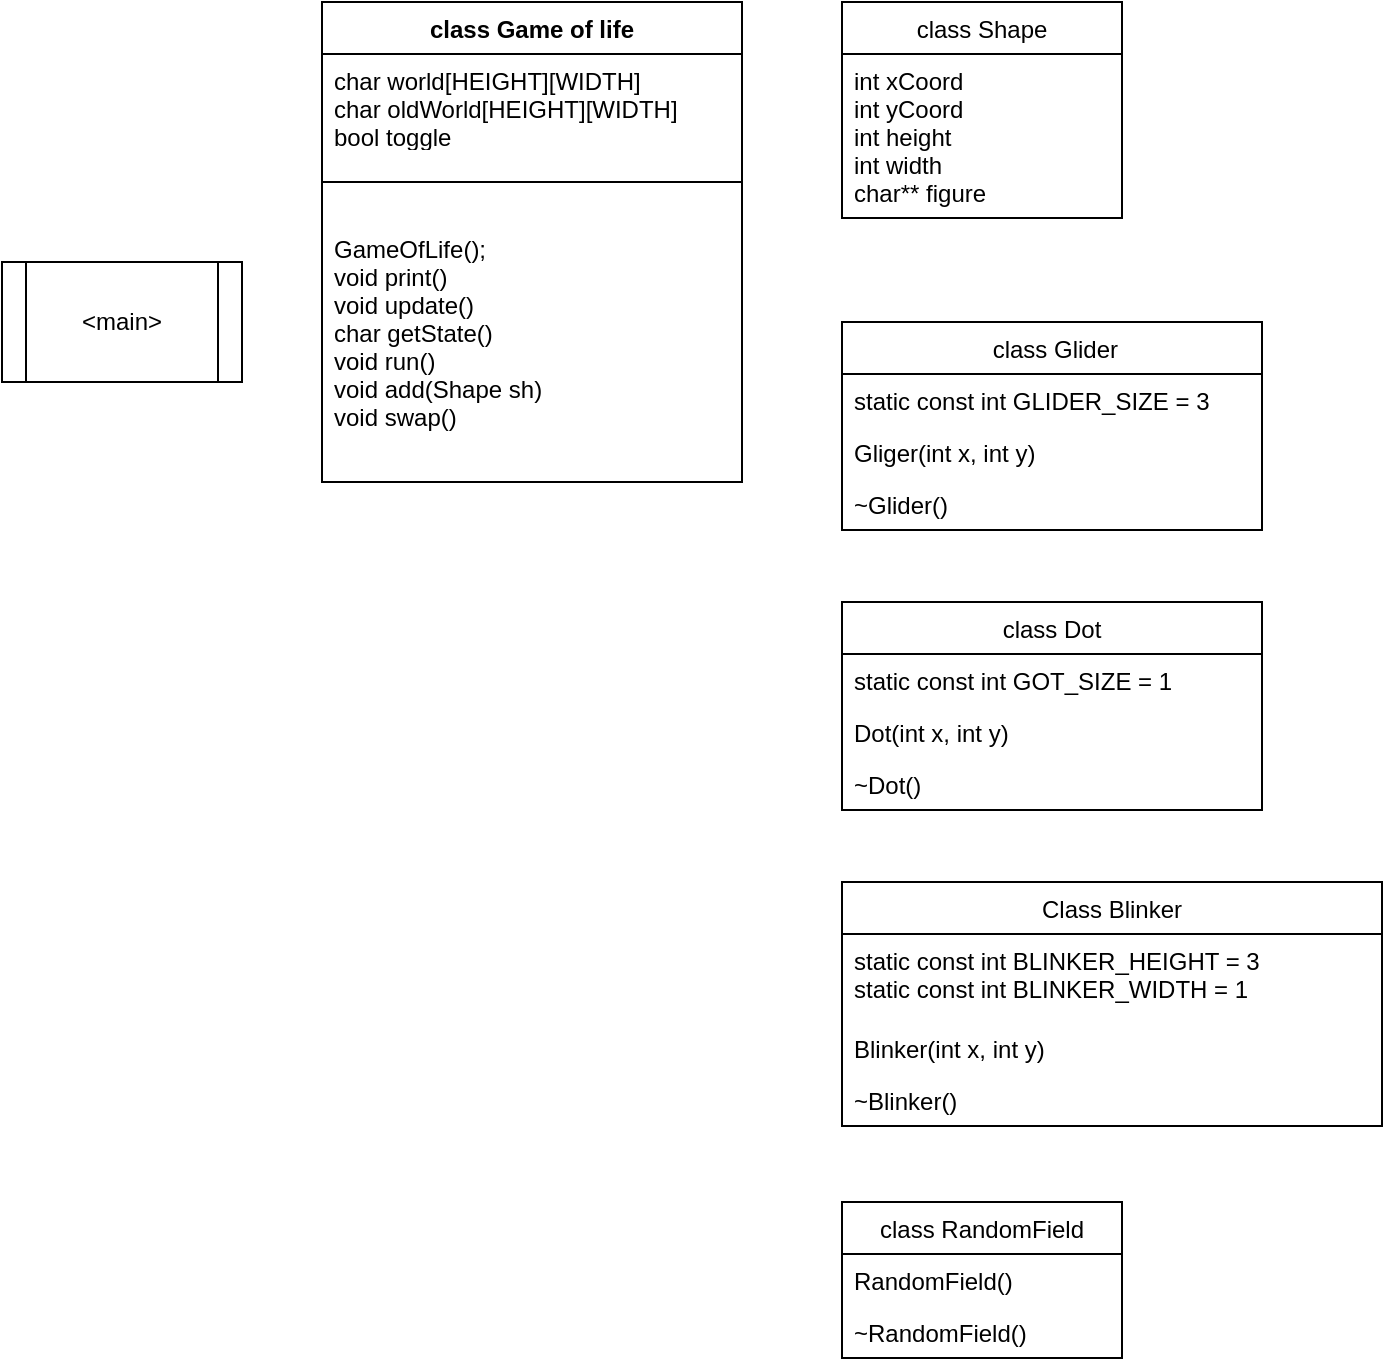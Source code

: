 <mxfile version="16.6.3" type="github">
  <diagram id="rGP_3KqAhRyuvUC-G5vL" name="Page-1">
    <mxGraphModel dx="1185" dy="614" grid="1" gridSize="10" guides="1" tooltips="1" connect="1" arrows="1" fold="1" page="1" pageScale="1" pageWidth="827" pageHeight="1169" math="0" shadow="0">
      <root>
        <mxCell id="0" />
        <mxCell id="1" parent="0" />
        <mxCell id="mzV-4TzSd7CJ0i-5Wjiv-8" value="&amp;lt;main&amp;gt;" style="shape=process;whiteSpace=wrap;html=1;backgroundOutline=1;" parent="1" vertex="1">
          <mxGeometry x="180" y="260" width="120" height="60" as="geometry" />
        </mxCell>
        <mxCell id="mzV-4TzSd7CJ0i-5Wjiv-9" value="class Game of life" style="swimlane;fontStyle=1;align=center;verticalAlign=top;childLayout=stackLayout;horizontal=1;startSize=26;horizontalStack=0;resizeParent=1;resizeParentMax=0;resizeLast=0;collapsible=1;marginBottom=0;" parent="1" vertex="1">
          <mxGeometry x="340" y="130" width="210" height="240" as="geometry">
            <mxRectangle x="360" y="100" width="100" height="26" as="alternateBounds" />
          </mxGeometry>
        </mxCell>
        <mxCell id="mzV-4TzSd7CJ0i-5Wjiv-10" value="char world[HEIGHT][WIDTH]&#xa;char oldWorld[HEIGHT][WIDTH]&#xa;bool toggle" style="text;strokeColor=none;fillColor=none;align=left;verticalAlign=top;spacingLeft=4;spacingRight=4;overflow=hidden;rotatable=0;points=[[0,0.5],[1,0.5]];portConstraint=eastwest;" parent="mzV-4TzSd7CJ0i-5Wjiv-9" vertex="1">
          <mxGeometry y="26" width="210" height="44" as="geometry" />
        </mxCell>
        <mxCell id="mzV-4TzSd7CJ0i-5Wjiv-11" value="" style="line;strokeWidth=1;fillColor=none;align=left;verticalAlign=middle;spacingTop=-1;spacingLeft=3;spacingRight=3;rotatable=0;labelPosition=right;points=[];portConstraint=eastwest;" parent="mzV-4TzSd7CJ0i-5Wjiv-9" vertex="1">
          <mxGeometry y="70" width="210" height="40" as="geometry" />
        </mxCell>
        <mxCell id="mzV-4TzSd7CJ0i-5Wjiv-12" value="GameOfLife();&#xa;void print()&#xa;void update()&#xa;char getState()&#xa;void run()&#xa;void add(Shape sh)&#xa;void swap()" style="text;strokeColor=none;fillColor=none;align=left;verticalAlign=top;spacingLeft=4;spacingRight=4;overflow=hidden;rotatable=0;points=[[0,0.5],[1,0.5]];portConstraint=eastwest;" parent="mzV-4TzSd7CJ0i-5Wjiv-9" vertex="1">
          <mxGeometry y="110" width="210" height="130" as="geometry" />
        </mxCell>
        <mxCell id="mzV-4TzSd7CJ0i-5Wjiv-13" value="class Shape" style="swimlane;fontStyle=0;childLayout=stackLayout;horizontal=1;startSize=26;fillColor=none;horizontalStack=0;resizeParent=1;resizeParentMax=0;resizeLast=0;collapsible=1;marginBottom=0;" parent="1" vertex="1">
          <mxGeometry x="600" y="130" width="140" height="108" as="geometry" />
        </mxCell>
        <mxCell id="mzV-4TzSd7CJ0i-5Wjiv-14" value="int xCoord&#xa;int yCoord&#xa;int height&#xa;int width&#xa;char** figure" style="text;strokeColor=none;fillColor=none;align=left;verticalAlign=top;spacingLeft=4;spacingRight=4;overflow=hidden;rotatable=0;points=[[0,0.5],[1,0.5]];portConstraint=eastwest;" parent="mzV-4TzSd7CJ0i-5Wjiv-13" vertex="1">
          <mxGeometry y="26" width="140" height="82" as="geometry" />
        </mxCell>
        <mxCell id="A1ryGbLQsLiHv8k_ew5W-1" value=" class Glider" style="swimlane;fontStyle=0;childLayout=stackLayout;horizontal=1;startSize=26;fillColor=none;horizontalStack=0;resizeParent=1;resizeParentMax=0;resizeLast=0;collapsible=1;marginBottom=0;" vertex="1" parent="1">
          <mxGeometry x="600" y="290" width="210" height="104" as="geometry" />
        </mxCell>
        <mxCell id="A1ryGbLQsLiHv8k_ew5W-2" value="static const int GLIDER_SIZE = 3" style="text;strokeColor=none;fillColor=none;align=left;verticalAlign=top;spacingLeft=4;spacingRight=4;overflow=hidden;rotatable=0;points=[[0,0.5],[1,0.5]];portConstraint=eastwest;" vertex="1" parent="A1ryGbLQsLiHv8k_ew5W-1">
          <mxGeometry y="26" width="210" height="26" as="geometry" />
        </mxCell>
        <mxCell id="A1ryGbLQsLiHv8k_ew5W-3" value="Gliger(int x, int y)" style="text;strokeColor=none;fillColor=none;align=left;verticalAlign=top;spacingLeft=4;spacingRight=4;overflow=hidden;rotatable=0;points=[[0,0.5],[1,0.5]];portConstraint=eastwest;" vertex="1" parent="A1ryGbLQsLiHv8k_ew5W-1">
          <mxGeometry y="52" width="210" height="26" as="geometry" />
        </mxCell>
        <mxCell id="A1ryGbLQsLiHv8k_ew5W-4" value="~Glider()" style="text;strokeColor=none;fillColor=none;align=left;verticalAlign=top;spacingLeft=4;spacingRight=4;overflow=hidden;rotatable=0;points=[[0,0.5],[1,0.5]];portConstraint=eastwest;" vertex="1" parent="A1ryGbLQsLiHv8k_ew5W-1">
          <mxGeometry y="78" width="210" height="26" as="geometry" />
        </mxCell>
        <mxCell id="A1ryGbLQsLiHv8k_ew5W-5" value="class Dot" style="swimlane;fontStyle=0;childLayout=stackLayout;horizontal=1;startSize=26;fillColor=none;horizontalStack=0;resizeParent=1;resizeParentMax=0;resizeLast=0;collapsible=1;marginBottom=0;" vertex="1" parent="1">
          <mxGeometry x="600" y="430" width="210" height="104" as="geometry" />
        </mxCell>
        <mxCell id="A1ryGbLQsLiHv8k_ew5W-6" value="static const int GOT_SIZE = 1" style="text;strokeColor=none;fillColor=none;align=left;verticalAlign=top;spacingLeft=4;spacingRight=4;overflow=hidden;rotatable=0;points=[[0,0.5],[1,0.5]];portConstraint=eastwest;" vertex="1" parent="A1ryGbLQsLiHv8k_ew5W-5">
          <mxGeometry y="26" width="210" height="26" as="geometry" />
        </mxCell>
        <mxCell id="A1ryGbLQsLiHv8k_ew5W-7" value="Dot(int x, int y)" style="text;strokeColor=none;fillColor=none;align=left;verticalAlign=top;spacingLeft=4;spacingRight=4;overflow=hidden;rotatable=0;points=[[0,0.5],[1,0.5]];portConstraint=eastwest;" vertex="1" parent="A1ryGbLQsLiHv8k_ew5W-5">
          <mxGeometry y="52" width="210" height="26" as="geometry" />
        </mxCell>
        <mxCell id="A1ryGbLQsLiHv8k_ew5W-8" value="~Dot()" style="text;strokeColor=none;fillColor=none;align=left;verticalAlign=top;spacingLeft=4;spacingRight=4;overflow=hidden;rotatable=0;points=[[0,0.5],[1,0.5]];portConstraint=eastwest;" vertex="1" parent="A1ryGbLQsLiHv8k_ew5W-5">
          <mxGeometry y="78" width="210" height="26" as="geometry" />
        </mxCell>
        <mxCell id="A1ryGbLQsLiHv8k_ew5W-9" value="Class Blinker" style="swimlane;fontStyle=0;childLayout=stackLayout;horizontal=1;startSize=26;fillColor=none;horizontalStack=0;resizeParent=1;resizeParentMax=0;resizeLast=0;collapsible=1;marginBottom=0;" vertex="1" parent="1">
          <mxGeometry x="600" y="570" width="270" height="122" as="geometry" />
        </mxCell>
        <mxCell id="A1ryGbLQsLiHv8k_ew5W-10" value="static const int BLINKER_HEIGHT = 3&#xa;static const int BLINKER_WIDTH = 1&#xa;" style="text;strokeColor=none;fillColor=none;align=left;verticalAlign=top;spacingLeft=4;spacingRight=4;overflow=hidden;rotatable=0;points=[[0,0.5],[1,0.5]];portConstraint=eastwest;" vertex="1" parent="A1ryGbLQsLiHv8k_ew5W-9">
          <mxGeometry y="26" width="270" height="44" as="geometry" />
        </mxCell>
        <mxCell id="A1ryGbLQsLiHv8k_ew5W-11" value="Blinker(int x, int y)" style="text;strokeColor=none;fillColor=none;align=left;verticalAlign=top;spacingLeft=4;spacingRight=4;overflow=hidden;rotatable=0;points=[[0,0.5],[1,0.5]];portConstraint=eastwest;" vertex="1" parent="A1ryGbLQsLiHv8k_ew5W-9">
          <mxGeometry y="70" width="270" height="26" as="geometry" />
        </mxCell>
        <mxCell id="A1ryGbLQsLiHv8k_ew5W-12" value="~Blinker()" style="text;strokeColor=none;fillColor=none;align=left;verticalAlign=top;spacingLeft=4;spacingRight=4;overflow=hidden;rotatable=0;points=[[0,0.5],[1,0.5]];portConstraint=eastwest;" vertex="1" parent="A1ryGbLQsLiHv8k_ew5W-9">
          <mxGeometry y="96" width="270" height="26" as="geometry" />
        </mxCell>
        <mxCell id="A1ryGbLQsLiHv8k_ew5W-13" value="class RandomField" style="swimlane;fontStyle=0;childLayout=stackLayout;horizontal=1;startSize=26;fillColor=none;horizontalStack=0;resizeParent=1;resizeParentMax=0;resizeLast=0;collapsible=1;marginBottom=0;" vertex="1" parent="1">
          <mxGeometry x="600" y="730" width="140" height="78" as="geometry" />
        </mxCell>
        <mxCell id="A1ryGbLQsLiHv8k_ew5W-14" value="RandomField()" style="text;strokeColor=none;fillColor=none;align=left;verticalAlign=top;spacingLeft=4;spacingRight=4;overflow=hidden;rotatable=0;points=[[0,0.5],[1,0.5]];portConstraint=eastwest;" vertex="1" parent="A1ryGbLQsLiHv8k_ew5W-13">
          <mxGeometry y="26" width="140" height="26" as="geometry" />
        </mxCell>
        <mxCell id="A1ryGbLQsLiHv8k_ew5W-15" value="~RandomField()" style="text;strokeColor=none;fillColor=none;align=left;verticalAlign=top;spacingLeft=4;spacingRight=4;overflow=hidden;rotatable=0;points=[[0,0.5],[1,0.5]];portConstraint=eastwest;" vertex="1" parent="A1ryGbLQsLiHv8k_ew5W-13">
          <mxGeometry y="52" width="140" height="26" as="geometry" />
        </mxCell>
      </root>
    </mxGraphModel>
  </diagram>
</mxfile>
